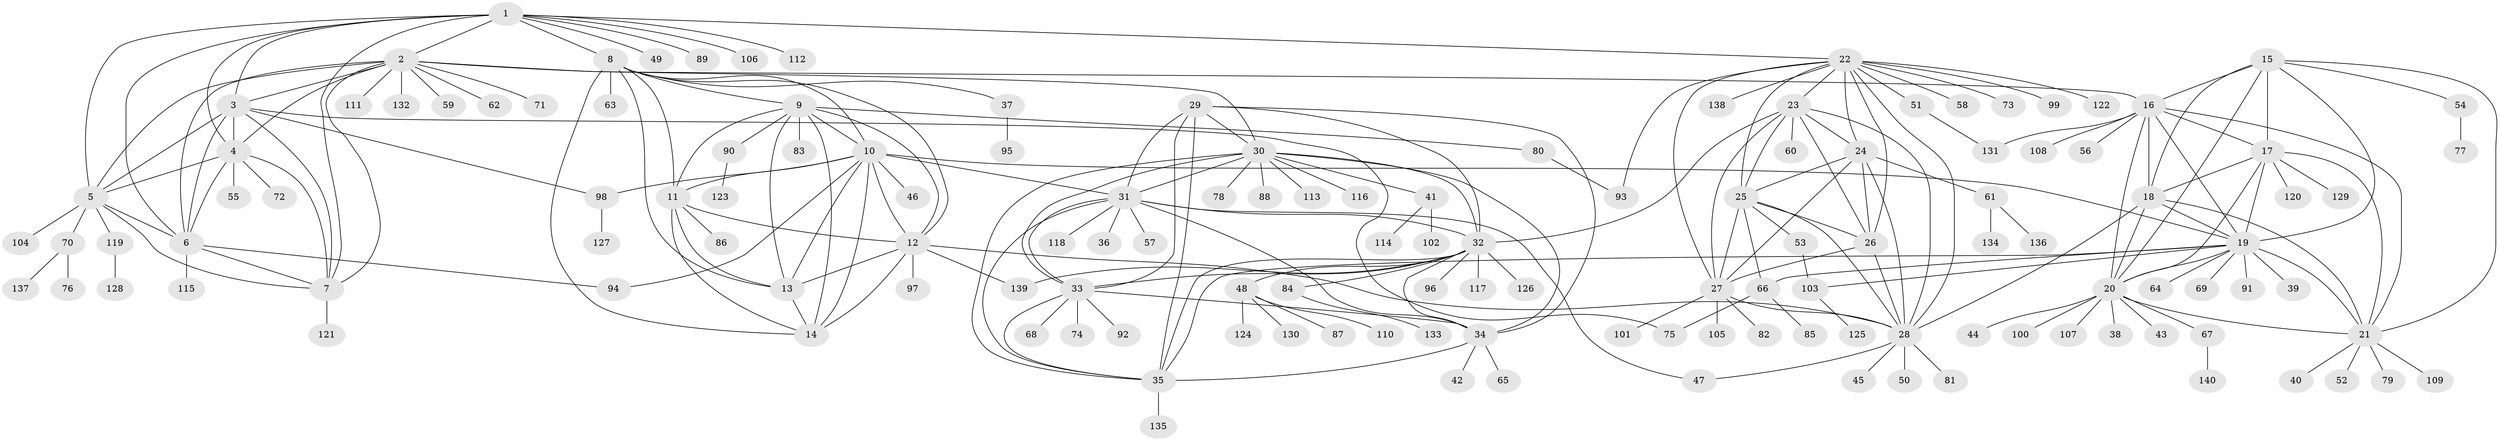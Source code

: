 // Generated by graph-tools (version 1.1) at 2025/26/03/09/25 03:26:43]
// undirected, 140 vertices, 229 edges
graph export_dot {
graph [start="1"]
  node [color=gray90,style=filled];
  1;
  2;
  3;
  4;
  5;
  6;
  7;
  8;
  9;
  10;
  11;
  12;
  13;
  14;
  15;
  16;
  17;
  18;
  19;
  20;
  21;
  22;
  23;
  24;
  25;
  26;
  27;
  28;
  29;
  30;
  31;
  32;
  33;
  34;
  35;
  36;
  37;
  38;
  39;
  40;
  41;
  42;
  43;
  44;
  45;
  46;
  47;
  48;
  49;
  50;
  51;
  52;
  53;
  54;
  55;
  56;
  57;
  58;
  59;
  60;
  61;
  62;
  63;
  64;
  65;
  66;
  67;
  68;
  69;
  70;
  71;
  72;
  73;
  74;
  75;
  76;
  77;
  78;
  79;
  80;
  81;
  82;
  83;
  84;
  85;
  86;
  87;
  88;
  89;
  90;
  91;
  92;
  93;
  94;
  95;
  96;
  97;
  98;
  99;
  100;
  101;
  102;
  103;
  104;
  105;
  106;
  107;
  108;
  109;
  110;
  111;
  112;
  113;
  114;
  115;
  116;
  117;
  118;
  119;
  120;
  121;
  122;
  123;
  124;
  125;
  126;
  127;
  128;
  129;
  130;
  131;
  132;
  133;
  134;
  135;
  136;
  137;
  138;
  139;
  140;
  1 -- 2;
  1 -- 3;
  1 -- 4;
  1 -- 5;
  1 -- 6;
  1 -- 7;
  1 -- 8;
  1 -- 22;
  1 -- 49;
  1 -- 89;
  1 -- 106;
  1 -- 112;
  2 -- 3;
  2 -- 4;
  2 -- 5;
  2 -- 6;
  2 -- 7;
  2 -- 16;
  2 -- 30;
  2 -- 59;
  2 -- 62;
  2 -- 71;
  2 -- 111;
  2 -- 132;
  3 -- 4;
  3 -- 5;
  3 -- 6;
  3 -- 7;
  3 -- 75;
  3 -- 98;
  4 -- 5;
  4 -- 6;
  4 -- 7;
  4 -- 55;
  4 -- 72;
  5 -- 6;
  5 -- 7;
  5 -- 70;
  5 -- 104;
  5 -- 119;
  6 -- 7;
  6 -- 94;
  6 -- 115;
  7 -- 121;
  8 -- 9;
  8 -- 10;
  8 -- 11;
  8 -- 12;
  8 -- 13;
  8 -- 14;
  8 -- 37;
  8 -- 63;
  9 -- 10;
  9 -- 11;
  9 -- 12;
  9 -- 13;
  9 -- 14;
  9 -- 80;
  9 -- 83;
  9 -- 90;
  10 -- 11;
  10 -- 12;
  10 -- 13;
  10 -- 14;
  10 -- 19;
  10 -- 31;
  10 -- 46;
  10 -- 94;
  10 -- 98;
  11 -- 12;
  11 -- 13;
  11 -- 14;
  11 -- 86;
  12 -- 13;
  12 -- 14;
  12 -- 28;
  12 -- 97;
  12 -- 139;
  13 -- 14;
  15 -- 16;
  15 -- 17;
  15 -- 18;
  15 -- 19;
  15 -- 20;
  15 -- 21;
  15 -- 54;
  16 -- 17;
  16 -- 18;
  16 -- 19;
  16 -- 20;
  16 -- 21;
  16 -- 56;
  16 -- 108;
  16 -- 131;
  17 -- 18;
  17 -- 19;
  17 -- 20;
  17 -- 21;
  17 -- 120;
  17 -- 129;
  18 -- 19;
  18 -- 20;
  18 -- 21;
  18 -- 28;
  19 -- 20;
  19 -- 21;
  19 -- 35;
  19 -- 39;
  19 -- 64;
  19 -- 66;
  19 -- 69;
  19 -- 91;
  19 -- 103;
  20 -- 21;
  20 -- 38;
  20 -- 43;
  20 -- 44;
  20 -- 67;
  20 -- 100;
  20 -- 107;
  21 -- 40;
  21 -- 52;
  21 -- 79;
  21 -- 109;
  22 -- 23;
  22 -- 24;
  22 -- 25;
  22 -- 26;
  22 -- 27;
  22 -- 28;
  22 -- 51;
  22 -- 58;
  22 -- 73;
  22 -- 93;
  22 -- 99;
  22 -- 122;
  22 -- 138;
  23 -- 24;
  23 -- 25;
  23 -- 26;
  23 -- 27;
  23 -- 28;
  23 -- 32;
  23 -- 60;
  24 -- 25;
  24 -- 26;
  24 -- 27;
  24 -- 28;
  24 -- 61;
  25 -- 26;
  25 -- 27;
  25 -- 28;
  25 -- 53;
  25 -- 66;
  26 -- 27;
  26 -- 28;
  27 -- 28;
  27 -- 82;
  27 -- 101;
  27 -- 105;
  28 -- 45;
  28 -- 47;
  28 -- 50;
  28 -- 81;
  29 -- 30;
  29 -- 31;
  29 -- 32;
  29 -- 33;
  29 -- 34;
  29 -- 35;
  30 -- 31;
  30 -- 32;
  30 -- 33;
  30 -- 34;
  30 -- 35;
  30 -- 41;
  30 -- 78;
  30 -- 88;
  30 -- 113;
  30 -- 116;
  31 -- 32;
  31 -- 33;
  31 -- 34;
  31 -- 35;
  31 -- 36;
  31 -- 47;
  31 -- 57;
  31 -- 118;
  32 -- 33;
  32 -- 34;
  32 -- 35;
  32 -- 48;
  32 -- 84;
  32 -- 96;
  32 -- 117;
  32 -- 126;
  32 -- 139;
  33 -- 34;
  33 -- 35;
  33 -- 68;
  33 -- 74;
  33 -- 92;
  34 -- 35;
  34 -- 42;
  34 -- 65;
  35 -- 135;
  37 -- 95;
  41 -- 102;
  41 -- 114;
  48 -- 87;
  48 -- 110;
  48 -- 124;
  48 -- 130;
  51 -- 131;
  53 -- 103;
  54 -- 77;
  61 -- 134;
  61 -- 136;
  66 -- 75;
  66 -- 85;
  67 -- 140;
  70 -- 76;
  70 -- 137;
  80 -- 93;
  84 -- 133;
  90 -- 123;
  98 -- 127;
  103 -- 125;
  119 -- 128;
}
